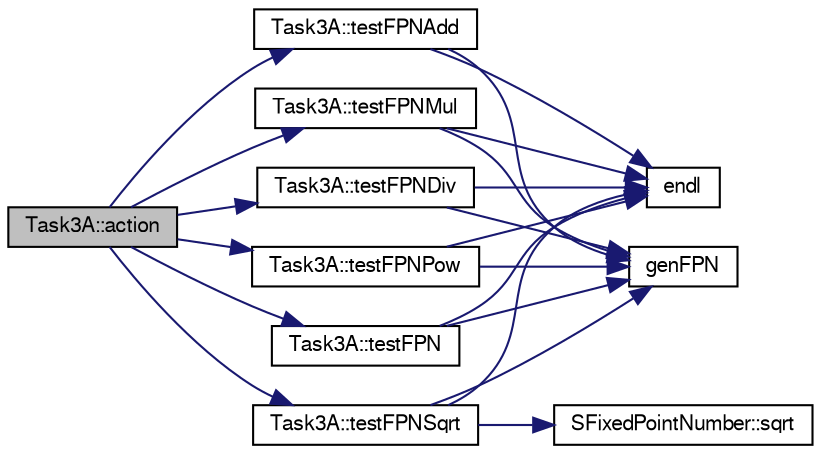 digraph "Task3A::action"
{
  bgcolor="transparent";
  edge [fontname="FreeSans",fontsize="10",labelfontname="FreeSans",labelfontsize="10"];
  node [fontname="FreeSans",fontsize="10",shape=record];
  rankdir="LR";
  Node1 [label="Task3A::action",height=0.2,width=0.4,color="black", fillcolor="grey75", style="filled" fontcolor="black"];
  Node1 -> Node2 [color="midnightblue",fontsize="10",style="solid",fontname="FreeSans"];
  Node2 [label="Task3A::testFPN",height=0.2,width=0.4,color="black",URL="$classTask3A.html#a97a12ea7414c01430232e61fb5ff7744"];
  Node2 -> Node3 [color="midnightblue",fontsize="10",style="solid",fontname="FreeSans"];
  Node3 [label="genFPN",height=0.2,width=0.4,color="black",URL="$fixedPointNumber_8h.html#a832c00376d036efa282dd93a56a79952",tooltip="generate a SFixedPointNumber from two parts, without extra signum"];
  Node2 -> Node4 [color="midnightblue",fontsize="10",style="solid",fontname="FreeSans"];
  Node4 [label="endl",height=0.2,width=0.4,color="black",URL="$o__stream_8h.html#a28de23f7cab39bdb0f6a5dc3801b6c6d",tooltip="print buffer after adding a newline"];
  Node1 -> Node5 [color="midnightblue",fontsize="10",style="solid",fontname="FreeSans"];
  Node5 [label="Task3A::testFPNAdd",height=0.2,width=0.4,color="black",URL="$classTask3A.html#a24ddaef8aaccea6d7375c69b51f4ae57"];
  Node5 -> Node3 [color="midnightblue",fontsize="10",style="solid",fontname="FreeSans"];
  Node5 -> Node4 [color="midnightblue",fontsize="10",style="solid",fontname="FreeSans"];
  Node1 -> Node6 [color="midnightblue",fontsize="10",style="solid",fontname="FreeSans"];
  Node6 [label="Task3A::testFPNMul",height=0.2,width=0.4,color="black",URL="$classTask3A.html#af8775a5d95a83ded644b110774505d16"];
  Node6 -> Node3 [color="midnightblue",fontsize="10",style="solid",fontname="FreeSans"];
  Node6 -> Node4 [color="midnightblue",fontsize="10",style="solid",fontname="FreeSans"];
  Node1 -> Node7 [color="midnightblue",fontsize="10",style="solid",fontname="FreeSans"];
  Node7 [label="Task3A::testFPNDiv",height=0.2,width=0.4,color="black",URL="$classTask3A.html#aac6d8d8ded4ef22a613c5f73402752bb"];
  Node7 -> Node3 [color="midnightblue",fontsize="10",style="solid",fontname="FreeSans"];
  Node7 -> Node4 [color="midnightblue",fontsize="10",style="solid",fontname="FreeSans"];
  Node1 -> Node8 [color="midnightblue",fontsize="10",style="solid",fontname="FreeSans"];
  Node8 [label="Task3A::testFPNPow",height=0.2,width=0.4,color="black",URL="$classTask3A.html#a1be796a230de7133dbb5d4c169ebe310"];
  Node8 -> Node3 [color="midnightblue",fontsize="10",style="solid",fontname="FreeSans"];
  Node8 -> Node4 [color="midnightblue",fontsize="10",style="solid",fontname="FreeSans"];
  Node1 -> Node9 [color="midnightblue",fontsize="10",style="solid",fontname="FreeSans"];
  Node9 [label="Task3A::testFPNSqrt",height=0.2,width=0.4,color="black",URL="$classTask3A.html#af7995eb1339c1322974393ffd597715c"];
  Node9 -> Node3 [color="midnightblue",fontsize="10",style="solid",fontname="FreeSans"];
  Node9 -> Node10 [color="midnightblue",fontsize="10",style="solid",fontname="FreeSans"];
  Node10 [label="SFixedPointNumber::sqrt",height=0.2,width=0.4,color="black",URL="$structSFixedPointNumber.html#a59a33208466823c71f4881f6629c4b91",tooltip="sqare root of the Number"];
  Node9 -> Node4 [color="midnightblue",fontsize="10",style="solid",fontname="FreeSans"];
}
